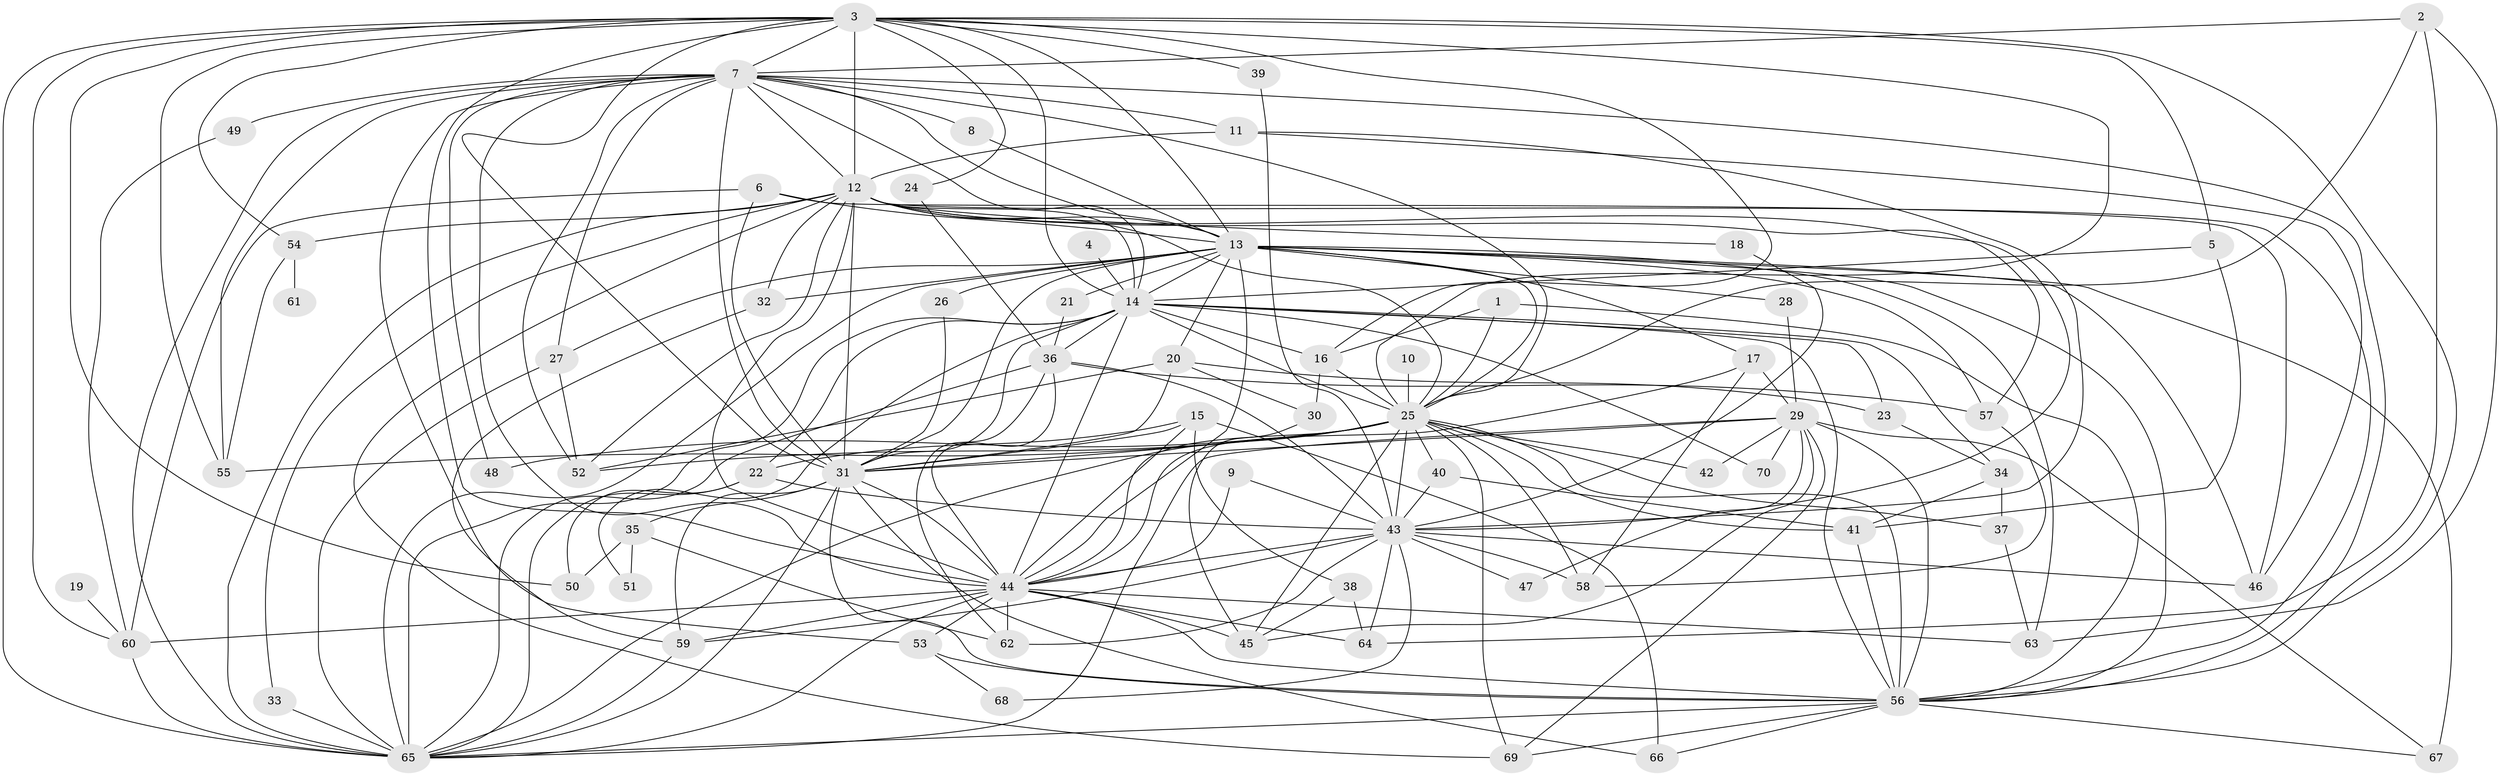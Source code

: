// original degree distribution, {19: 0.02158273381294964, 22: 0.014388489208633094, 21: 0.02158273381294964, 26: 0.007194244604316547, 28: 0.014388489208633094, 4: 0.11510791366906475, 3: 0.1510791366906475, 5: 0.07194244604316546, 7: 0.007194244604316547, 8: 0.007194244604316547, 12: 0.007194244604316547, 2: 0.5611510791366906}
// Generated by graph-tools (version 1.1) at 2025/01/03/09/25 03:01:24]
// undirected, 70 vertices, 203 edges
graph export_dot {
graph [start="1"]
  node [color=gray90,style=filled];
  1;
  2;
  3;
  4;
  5;
  6;
  7;
  8;
  9;
  10;
  11;
  12;
  13;
  14;
  15;
  16;
  17;
  18;
  19;
  20;
  21;
  22;
  23;
  24;
  25;
  26;
  27;
  28;
  29;
  30;
  31;
  32;
  33;
  34;
  35;
  36;
  37;
  38;
  39;
  40;
  41;
  42;
  43;
  44;
  45;
  46;
  47;
  48;
  49;
  50;
  51;
  52;
  53;
  54;
  55;
  56;
  57;
  58;
  59;
  60;
  61;
  62;
  63;
  64;
  65;
  66;
  67;
  68;
  69;
  70;
  1 -- 16 [weight=1.0];
  1 -- 25 [weight=1.0];
  1 -- 56 [weight=1.0];
  2 -- 7 [weight=1.0];
  2 -- 25 [weight=1.0];
  2 -- 63 [weight=1.0];
  2 -- 64 [weight=1.0];
  3 -- 5 [weight=1.0];
  3 -- 7 [weight=1.0];
  3 -- 12 [weight=1.0];
  3 -- 13 [weight=1.0];
  3 -- 14 [weight=2.0];
  3 -- 16 [weight=1.0];
  3 -- 24 [weight=1.0];
  3 -- 25 [weight=1.0];
  3 -- 31 [weight=1.0];
  3 -- 39 [weight=1.0];
  3 -- 44 [weight=1.0];
  3 -- 50 [weight=2.0];
  3 -- 54 [weight=1.0];
  3 -- 55 [weight=1.0];
  3 -- 56 [weight=2.0];
  3 -- 60 [weight=1.0];
  3 -- 65 [weight=2.0];
  4 -- 14 [weight=1.0];
  5 -- 14 [weight=1.0];
  5 -- 41 [weight=1.0];
  6 -- 13 [weight=1.0];
  6 -- 31 [weight=1.0];
  6 -- 46 [weight=1.0];
  6 -- 60 [weight=1.0];
  7 -- 8 [weight=1.0];
  7 -- 11 [weight=1.0];
  7 -- 12 [weight=2.0];
  7 -- 13 [weight=1.0];
  7 -- 14 [weight=1.0];
  7 -- 25 [weight=1.0];
  7 -- 27 [weight=1.0];
  7 -- 31 [weight=1.0];
  7 -- 44 [weight=1.0];
  7 -- 48 [weight=2.0];
  7 -- 49 [weight=1.0];
  7 -- 52 [weight=1.0];
  7 -- 53 [weight=1.0];
  7 -- 55 [weight=1.0];
  7 -- 56 [weight=1.0];
  7 -- 65 [weight=1.0];
  8 -- 13 [weight=1.0];
  9 -- 43 [weight=1.0];
  9 -- 44 [weight=1.0];
  10 -- 25 [weight=1.0];
  11 -- 12 [weight=1.0];
  11 -- 43 [weight=1.0];
  11 -- 46 [weight=1.0];
  12 -- 13 [weight=2.0];
  12 -- 14 [weight=2.0];
  12 -- 18 [weight=1.0];
  12 -- 25 [weight=2.0];
  12 -- 31 [weight=1.0];
  12 -- 32 [weight=1.0];
  12 -- 33 [weight=1.0];
  12 -- 43 [weight=1.0];
  12 -- 44 [weight=1.0];
  12 -- 52 [weight=1.0];
  12 -- 54 [weight=1.0];
  12 -- 56 [weight=1.0];
  12 -- 57 [weight=1.0];
  12 -- 65 [weight=1.0];
  12 -- 69 [weight=1.0];
  13 -- 14 [weight=1.0];
  13 -- 17 [weight=1.0];
  13 -- 20 [weight=1.0];
  13 -- 21 [weight=1.0];
  13 -- 25 [weight=1.0];
  13 -- 26 [weight=1.0];
  13 -- 27 [weight=1.0];
  13 -- 28 [weight=1.0];
  13 -- 31 [weight=3.0];
  13 -- 32 [weight=1.0];
  13 -- 44 [weight=1.0];
  13 -- 46 [weight=1.0];
  13 -- 56 [weight=1.0];
  13 -- 57 [weight=1.0];
  13 -- 63 [weight=1.0];
  13 -- 65 [weight=1.0];
  13 -- 67 [weight=2.0];
  14 -- 16 [weight=1.0];
  14 -- 22 [weight=1.0];
  14 -- 23 [weight=1.0];
  14 -- 25 [weight=1.0];
  14 -- 31 [weight=1.0];
  14 -- 34 [weight=1.0];
  14 -- 36 [weight=1.0];
  14 -- 44 [weight=1.0];
  14 -- 51 [weight=1.0];
  14 -- 56 [weight=1.0];
  14 -- 65 [weight=1.0];
  14 -- 70 [weight=1.0];
  15 -- 22 [weight=1.0];
  15 -- 31 [weight=1.0];
  15 -- 38 [weight=1.0];
  15 -- 44 [weight=1.0];
  15 -- 66 [weight=1.0];
  16 -- 25 [weight=1.0];
  16 -- 30 [weight=1.0];
  17 -- 29 [weight=1.0];
  17 -- 44 [weight=1.0];
  17 -- 58 [weight=1.0];
  18 -- 43 [weight=1.0];
  19 -- 60 [weight=1.0];
  20 -- 23 [weight=1.0];
  20 -- 30 [weight=1.0];
  20 -- 31 [weight=1.0];
  20 -- 52 [weight=1.0];
  21 -- 36 [weight=1.0];
  22 -- 43 [weight=1.0];
  22 -- 50 [weight=1.0];
  22 -- 65 [weight=1.0];
  23 -- 34 [weight=1.0];
  24 -- 36 [weight=1.0];
  25 -- 31 [weight=1.0];
  25 -- 37 [weight=1.0];
  25 -- 40 [weight=1.0];
  25 -- 41 [weight=1.0];
  25 -- 42 [weight=1.0];
  25 -- 43 [weight=1.0];
  25 -- 44 [weight=2.0];
  25 -- 45 [weight=1.0];
  25 -- 48 [weight=1.0];
  25 -- 52 [weight=1.0];
  25 -- 55 [weight=2.0];
  25 -- 56 [weight=1.0];
  25 -- 58 [weight=1.0];
  25 -- 65 [weight=1.0];
  25 -- 69 [weight=1.0];
  26 -- 31 [weight=1.0];
  27 -- 52 [weight=1.0];
  27 -- 65 [weight=1.0];
  28 -- 29 [weight=1.0];
  29 -- 31 [weight=1.0];
  29 -- 42 [weight=1.0];
  29 -- 45 [weight=1.0];
  29 -- 47 [weight=1.0];
  29 -- 56 [weight=2.0];
  29 -- 65 [weight=1.0];
  29 -- 67 [weight=1.0];
  29 -- 69 [weight=1.0];
  29 -- 70 [weight=1.0];
  30 -- 45 [weight=1.0];
  31 -- 35 [weight=2.0];
  31 -- 44 [weight=2.0];
  31 -- 56 [weight=1.0];
  31 -- 59 [weight=1.0];
  31 -- 65 [weight=1.0];
  31 -- 66 [weight=1.0];
  32 -- 59 [weight=1.0];
  33 -- 65 [weight=2.0];
  34 -- 37 [weight=1.0];
  34 -- 41 [weight=1.0];
  35 -- 50 [weight=1.0];
  35 -- 51 [weight=1.0];
  35 -- 62 [weight=1.0];
  36 -- 43 [weight=1.0];
  36 -- 44 [weight=1.0];
  36 -- 57 [weight=1.0];
  36 -- 62 [weight=1.0];
  36 -- 65 [weight=1.0];
  37 -- 63 [weight=1.0];
  38 -- 45 [weight=1.0];
  38 -- 64 [weight=1.0];
  39 -- 43 [weight=1.0];
  40 -- 41 [weight=1.0];
  40 -- 43 [weight=1.0];
  41 -- 56 [weight=1.0];
  43 -- 44 [weight=3.0];
  43 -- 46 [weight=1.0];
  43 -- 47 [weight=1.0];
  43 -- 58 [weight=1.0];
  43 -- 59 [weight=1.0];
  43 -- 62 [weight=1.0];
  43 -- 64 [weight=1.0];
  43 -- 68 [weight=1.0];
  44 -- 45 [weight=1.0];
  44 -- 53 [weight=2.0];
  44 -- 56 [weight=1.0];
  44 -- 59 [weight=2.0];
  44 -- 60 [weight=1.0];
  44 -- 62 [weight=1.0];
  44 -- 63 [weight=1.0];
  44 -- 64 [weight=1.0];
  44 -- 65 [weight=2.0];
  49 -- 60 [weight=1.0];
  53 -- 56 [weight=2.0];
  53 -- 68 [weight=1.0];
  54 -- 55 [weight=1.0];
  54 -- 61 [weight=1.0];
  56 -- 65 [weight=1.0];
  56 -- 66 [weight=1.0];
  56 -- 67 [weight=1.0];
  56 -- 69 [weight=1.0];
  57 -- 58 [weight=1.0];
  59 -- 65 [weight=1.0];
  60 -- 65 [weight=1.0];
}
